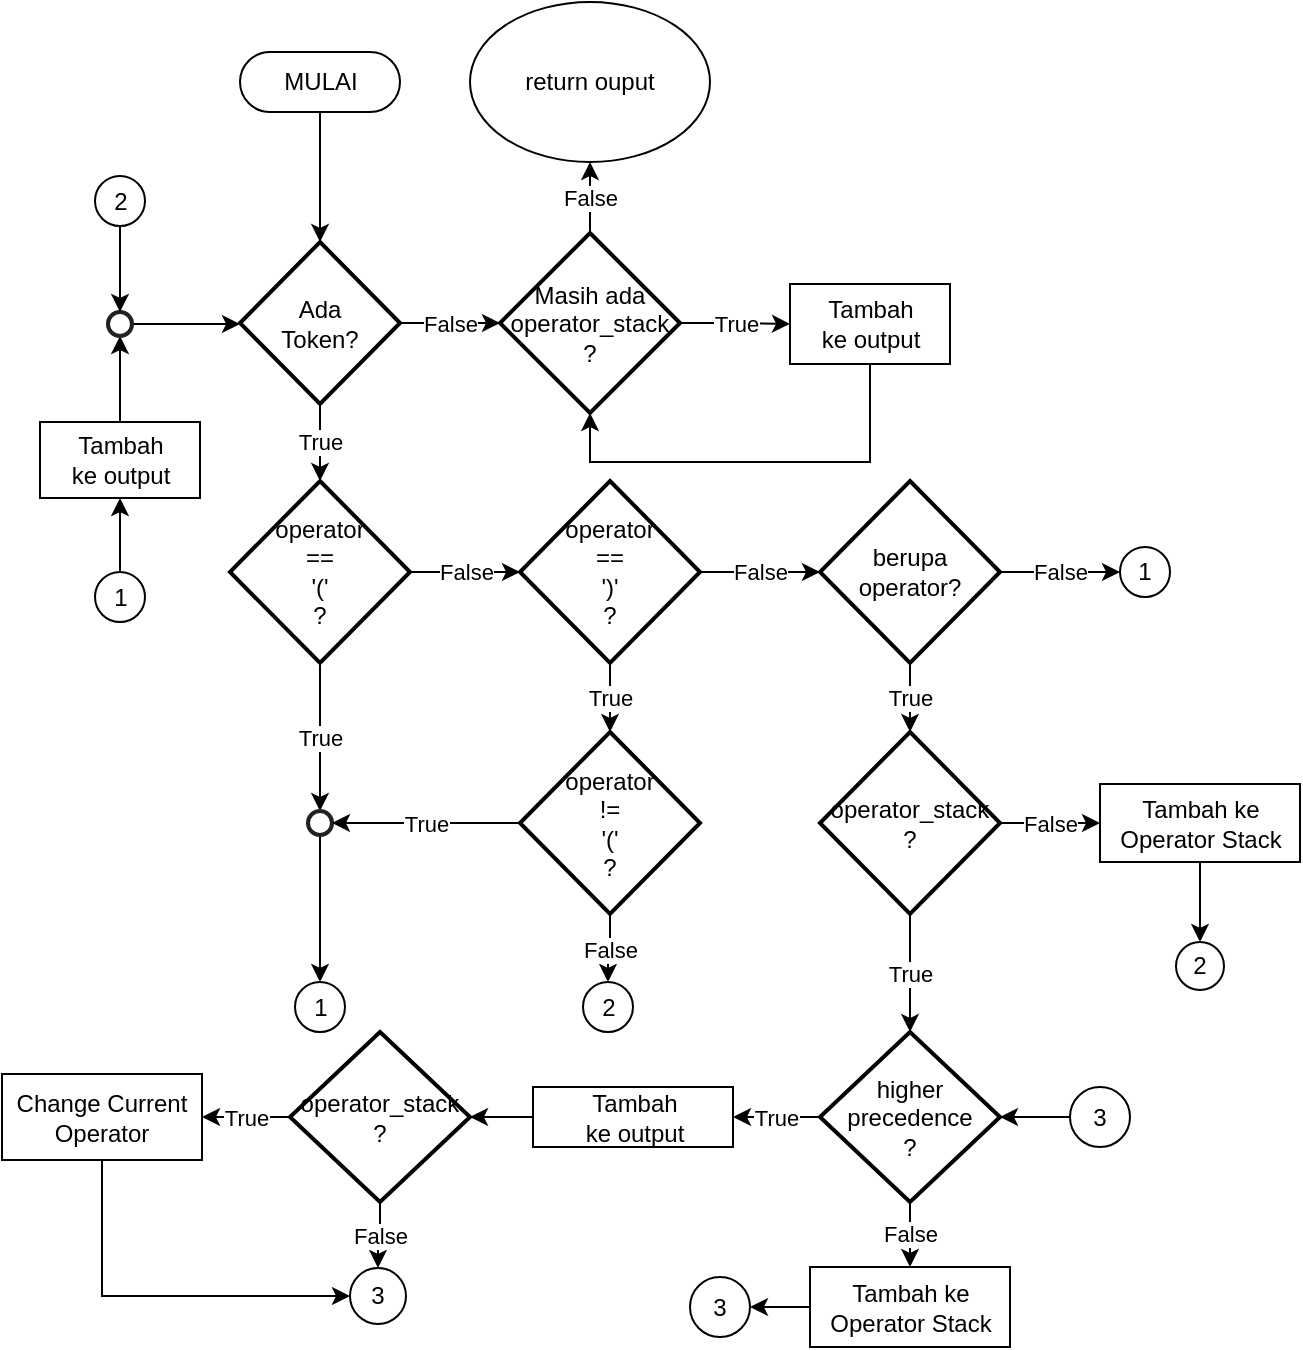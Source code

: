 <mxfile version="12.3.2" type="device" pages="1"><diagram id="5GMgLtVCVcQ8I-9JGGbz" name="Page-1"><mxGraphModel dx="654" dy="427" grid="1" gridSize="10" guides="1" tooltips="1" connect="1" arrows="1" fold="1" page="1" pageScale="1" pageWidth="850" pageHeight="1100" math="0" shadow="0"><root><mxCell id="0"/><mxCell id="1" parent="0"/><mxCell id="p58uhpqy6sqXop5txoMW-8" style="edgeStyle=orthogonalEdgeStyle;rounded=0;orthogonalLoop=1;jettySize=auto;html=1;" parent="1" source="p58uhpqy6sqXop5txoMW-1" target="p58uhpqy6sqXop5txoMW-4" edge="1"><mxGeometry relative="1" as="geometry"/></mxCell><mxCell id="p58uhpqy6sqXop5txoMW-1" value="MULAI" style="html=1;dashed=0;whitespace=wrap;shape=mxgraph.dfd.start" parent="1" vertex="1"><mxGeometry x="205" y="135" width="80" height="30" as="geometry"/></mxCell><mxCell id="MDD8sKewUv_YM_VjOiv2-9" value="False" style="edgeStyle=orthogonalEdgeStyle;rounded=0;orthogonalLoop=1;jettySize=auto;html=1;entryX=0;entryY=0.5;entryDx=0;entryDy=0;entryPerimeter=0;" parent="1" source="p58uhpqy6sqXop5txoMW-4" target="p58uhpqy6sqXop5txoMW-5" edge="1"><mxGeometry relative="1" as="geometry"/></mxCell><mxCell id="MDD8sKewUv_YM_VjOiv2-17" value="True" style="edgeStyle=orthogonalEdgeStyle;rounded=0;orthogonalLoop=1;jettySize=auto;html=1;" parent="1" source="p58uhpqy6sqXop5txoMW-4" target="p58uhpqy6sqXop5txoMW-18" edge="1"><mxGeometry relative="1" as="geometry"/></mxCell><mxCell id="p58uhpqy6sqXop5txoMW-4" value="Ada&lt;br&gt;Token?" style="strokeWidth=2;html=1;shape=mxgraph.flowchart.decision;whiteSpace=wrap;" parent="1" vertex="1"><mxGeometry x="205" y="230" width="80" height="81" as="geometry"/></mxCell><mxCell id="p58uhpqy6sqXop5txoMW-21" value="False" style="edgeStyle=orthogonalEdgeStyle;rounded=0;orthogonalLoop=1;jettySize=auto;html=1;" parent="1" source="p58uhpqy6sqXop5txoMW-18" target="p58uhpqy6sqXop5txoMW-20" edge="1"><mxGeometry relative="1" as="geometry"/></mxCell><mxCell id="p58uhpqy6sqXop5txoMW-59" value="True" style="edgeStyle=orthogonalEdgeStyle;rounded=0;orthogonalLoop=1;jettySize=auto;html=1;entryX=0.5;entryY=0;entryDx=0;entryDy=0;entryPerimeter=0;" parent="1" source="p58uhpqy6sqXop5txoMW-18" target="MDD8sKewUv_YM_VjOiv2-18" edge="1"><mxGeometry relative="1" as="geometry"><mxPoint x="245" y="510" as="targetPoint"/></mxGeometry></mxCell><mxCell id="p58uhpqy6sqXop5txoMW-18" value="operator&lt;br&gt;==&lt;br&gt;'('&lt;br&gt;?" style="strokeWidth=2;html=1;shape=mxgraph.flowchart.decision;whiteSpace=wrap;" parent="1" vertex="1"><mxGeometry x="200" y="349.5" width="90" height="91" as="geometry"/></mxCell><mxCell id="p58uhpqy6sqXop5txoMW-23" value="False" style="edgeStyle=orthogonalEdgeStyle;rounded=0;orthogonalLoop=1;jettySize=auto;html=1;" parent="1" source="p58uhpqy6sqXop5txoMW-20" target="p58uhpqy6sqXop5txoMW-22" edge="1"><mxGeometry relative="1" as="geometry"/></mxCell><mxCell id="p58uhpqy6sqXop5txoMW-25" value="True" style="edgeStyle=orthogonalEdgeStyle;rounded=0;orthogonalLoop=1;jettySize=auto;html=1;" parent="1" source="p58uhpqy6sqXop5txoMW-20" target="p58uhpqy6sqXop5txoMW-24" edge="1"><mxGeometry relative="1" as="geometry"/></mxCell><mxCell id="p58uhpqy6sqXop5txoMW-20" value="operator&lt;br&gt;==&lt;br&gt;')'&lt;br&gt;?" style="strokeWidth=2;html=1;shape=mxgraph.flowchart.decision;whiteSpace=wrap;" parent="1" vertex="1"><mxGeometry x="345" y="349.5" width="90" height="91" as="geometry"/></mxCell><mxCell id="p58uhpqy6sqXop5txoMW-70" value="False" style="edgeStyle=orthogonalEdgeStyle;rounded=0;orthogonalLoop=1;jettySize=auto;html=1;" parent="1" source="p58uhpqy6sqXop5txoMW-24" target="p58uhpqy6sqXop5txoMW-66" edge="1"><mxGeometry relative="1" as="geometry"><mxPoint x="390" y="650.5" as="targetPoint"/></mxGeometry></mxCell><mxCell id="p58uhpqy6sqXop5txoMW-24" value="operator&lt;br&gt;!=&lt;br&gt;'('&lt;br&gt;?" style="strokeWidth=2;html=1;shape=mxgraph.flowchart.decision;whiteSpace=wrap;" parent="1" vertex="1"><mxGeometry x="345" y="475" width="90" height="91" as="geometry"/></mxCell><mxCell id="p58uhpqy6sqXop5txoMW-27" value="True" style="edgeStyle=orthogonalEdgeStyle;rounded=0;orthogonalLoop=1;jettySize=auto;html=1;" parent="1" source="p58uhpqy6sqXop5txoMW-22" target="p58uhpqy6sqXop5txoMW-26" edge="1"><mxGeometry relative="1" as="geometry"/></mxCell><mxCell id="p58uhpqy6sqXop5txoMW-53" value="False" style="edgeStyle=orthogonalEdgeStyle;rounded=0;orthogonalLoop=1;jettySize=auto;html=1;entryX=0;entryY=0.5;entryDx=0;entryDy=0;" parent="1" source="p58uhpqy6sqXop5txoMW-22" target="MDD8sKewUv_YM_VjOiv2-23" edge="1"><mxGeometry relative="1" as="geometry"><mxPoint x="641.004" y="391.276" as="targetPoint"/></mxGeometry></mxCell><mxCell id="p58uhpqy6sqXop5txoMW-22" value="berupa&lt;br&gt;operator?" style="strokeWidth=2;html=1;shape=mxgraph.flowchart.decision;whiteSpace=wrap;" parent="1" vertex="1"><mxGeometry x="495" y="349.5" width="90" height="91" as="geometry"/></mxCell><mxCell id="p58uhpqy6sqXop5txoMW-29" value="True" style="edgeStyle=orthogonalEdgeStyle;rounded=0;orthogonalLoop=1;jettySize=auto;html=1;" parent="1" source="p58uhpqy6sqXop5txoMW-26" target="p58uhpqy6sqXop5txoMW-28" edge="1"><mxGeometry relative="1" as="geometry"/></mxCell><mxCell id="p58uhpqy6sqXop5txoMW-73" value="False" style="edgeStyle=orthogonalEdgeStyle;rounded=0;orthogonalLoop=1;jettySize=auto;html=1;" parent="1" source="p58uhpqy6sqXop5txoMW-26" target="p58uhpqy6sqXop5txoMW-71" edge="1"><mxGeometry relative="1" as="geometry"/></mxCell><mxCell id="p58uhpqy6sqXop5txoMW-26" value="operator_stack&lt;br&gt;?" style="strokeWidth=2;html=1;shape=mxgraph.flowchart.decision;whiteSpace=wrap;" parent="1" vertex="1"><mxGeometry x="495" y="475" width="90" height="91" as="geometry"/></mxCell><mxCell id="p58uhpqy6sqXop5txoMW-89" value="True" style="edgeStyle=orthogonalEdgeStyle;rounded=0;orthogonalLoop=1;jettySize=auto;html=1;" parent="1" source="p58uhpqy6sqXop5txoMW-28" target="p58uhpqy6sqXop5txoMW-88" edge="1"><mxGeometry relative="1" as="geometry"/></mxCell><mxCell id="MDD8sKewUv_YM_VjOiv2-13" value="False" style="edgeStyle=orthogonalEdgeStyle;rounded=0;orthogonalLoop=1;jettySize=auto;html=1;" parent="1" source="p58uhpqy6sqXop5txoMW-28" target="p58uhpqy6sqXop5txoMW-79" edge="1"><mxGeometry relative="1" as="geometry"/></mxCell><mxCell id="p58uhpqy6sqXop5txoMW-28" value="higher precedence&lt;br&gt;?" style="strokeWidth=2;html=1;shape=mxgraph.flowchart.decision;whiteSpace=wrap;" parent="1" vertex="1"><mxGeometry x="495" y="625" width="90" height="85" as="geometry"/></mxCell><mxCell id="p58uhpqy6sqXop5txoMW-36" value="False" style="edgeStyle=orthogonalEdgeStyle;rounded=0;orthogonalLoop=1;jettySize=auto;html=1;" parent="1" source="p58uhpqy6sqXop5txoMW-5" target="p58uhpqy6sqXop5txoMW-35" edge="1"><mxGeometry relative="1" as="geometry"/></mxCell><mxCell id="MDD8sKewUv_YM_VjOiv2-10" value="True" style="edgeStyle=orthogonalEdgeStyle;rounded=0;orthogonalLoop=1;jettySize=auto;html=1;exitX=1;exitY=0.5;exitDx=0;exitDy=0;exitPerimeter=0;entryX=0;entryY=0.5;entryDx=0;entryDy=0;" parent="1" source="p58uhpqy6sqXop5txoMW-5" target="p58uhpqy6sqXop5txoMW-13" edge="1"><mxGeometry relative="1" as="geometry"/></mxCell><mxCell id="p58uhpqy6sqXop5txoMW-5" value="Masih ada&lt;br&gt;operator_stack&lt;br&gt;?" style="strokeWidth=2;html=1;shape=mxgraph.flowchart.decision;whiteSpace=wrap;" parent="1" vertex="1"><mxGeometry x="335" y="225.5" width="90" height="90" as="geometry"/></mxCell><mxCell id="p58uhpqy6sqXop5txoMW-34" style="edgeStyle=orthogonalEdgeStyle;rounded=0;orthogonalLoop=1;jettySize=auto;html=1;entryX=0.5;entryY=1;entryDx=0;entryDy=0;entryPerimeter=0;exitX=0.5;exitY=1;exitDx=0;exitDy=0;" parent="1" source="p58uhpqy6sqXop5txoMW-13" target="p58uhpqy6sqXop5txoMW-5" edge="1"><mxGeometry relative="1" as="geometry"><Array as="points"><mxPoint x="520" y="340"/><mxPoint x="380" y="340"/></Array></mxGeometry></mxCell><mxCell id="p58uhpqy6sqXop5txoMW-13" value="Tambah&lt;br&gt;ke output" style="html=1;dashed=0;whitespace=wrap;" parent="1" vertex="1"><mxGeometry x="480" y="251" width="80" height="40" as="geometry"/></mxCell><mxCell id="p58uhpqy6sqXop5txoMW-35" value="return ouput" style="ellipse;whiteSpace=wrap;html=1;" parent="1" vertex="1"><mxGeometry x="320" y="110" width="120" height="80" as="geometry"/></mxCell><mxCell id="p58uhpqy6sqXop5txoMW-52" value="" style="edgeStyle=orthogonalEdgeStyle;rounded=0;orthogonalLoop=1;jettySize=auto;html=1;entryX=0.5;entryY=1;entryDx=0;entryDy=0;exitX=0.5;exitY=0;exitDx=0;exitDy=0;" parent="1" source="MDD8sKewUv_YM_VjOiv2-24" target="p58uhpqy6sqXop5txoMW-50" edge="1"><mxGeometry relative="1" as="geometry"><mxPoint x="143" y="405" as="targetPoint"/><mxPoint x="145" y="400.5" as="sourcePoint"/></mxGeometry></mxCell><mxCell id="p58uhpqy6sqXop5txoMW-54" value="" style="edgeStyle=orthogonalEdgeStyle;rounded=0;orthogonalLoop=1;jettySize=auto;html=1;entryX=0.5;entryY=1;entryDx=0;entryDy=0;entryPerimeter=0;exitX=0.5;exitY=0;exitDx=0;exitDy=0;" parent="1" source="p58uhpqy6sqXop5txoMW-50" target="MDD8sKewUv_YM_VjOiv2-1" edge="1"><mxGeometry relative="1" as="geometry"><Array as="points"><mxPoint x="143" y="345"/><mxPoint x="145" y="345"/></Array></mxGeometry></mxCell><mxCell id="p58uhpqy6sqXop5txoMW-50" value="Tambah&lt;br&gt;ke output" style="html=1;dashed=0;whitespace=wrap;" parent="1" vertex="1"><mxGeometry x="105" y="320" width="80" height="38" as="geometry"/></mxCell><mxCell id="p58uhpqy6sqXop5txoMW-55" value="1" style="ellipse;whiteSpace=wrap;html=1;aspect=fixed;" parent="1" vertex="1"><mxGeometry x="232.5" y="600" width="25" height="25" as="geometry"/></mxCell><mxCell id="p58uhpqy6sqXop5txoMW-66" value="2" style="ellipse;whiteSpace=wrap;html=1;aspect=fixed;" parent="1" vertex="1"><mxGeometry x="376.5" y="600" width="25" height="25" as="geometry"/></mxCell><mxCell id="p58uhpqy6sqXop5txoMW-68" value="" style="edgeStyle=orthogonalEdgeStyle;rounded=0;orthogonalLoop=1;jettySize=auto;html=1;exitX=1;exitY=0.5;exitDx=0;exitDy=0;exitPerimeter=0;" parent="1" source="MDD8sKewUv_YM_VjOiv2-1" target="p58uhpqy6sqXop5txoMW-4" edge="1"><mxGeometry relative="1" as="geometry"><Array as="points"><mxPoint x="154" y="271"/><mxPoint x="154" y="271"/></Array></mxGeometry></mxCell><mxCell id="p58uhpqy6sqXop5txoMW-67" value="2" style="ellipse;whiteSpace=wrap;html=1;aspect=fixed;" parent="1" vertex="1"><mxGeometry x="132.5" y="197" width="25" height="25" as="geometry"/></mxCell><mxCell id="p58uhpqy6sqXop5txoMW-78" value="" style="edgeStyle=orthogonalEdgeStyle;rounded=0;orthogonalLoop=1;jettySize=auto;html=1;" parent="1" source="p58uhpqy6sqXop5txoMW-71" target="p58uhpqy6sqXop5txoMW-72" edge="1"><mxGeometry relative="1" as="geometry"><mxPoint x="695" y="625.5" as="targetPoint"/></mxGeometry></mxCell><mxCell id="p58uhpqy6sqXop5txoMW-71" value="Tambah ke&lt;br&gt;Operator Stack" style="html=1;dashed=0;whitespace=wrap;" parent="1" vertex="1"><mxGeometry x="635" y="501" width="100" height="39" as="geometry"/></mxCell><mxCell id="p58uhpqy6sqXop5txoMW-72" value="2" style="ellipse;whiteSpace=wrap;html=1;aspect=fixed;" parent="1" vertex="1"><mxGeometry x="673" y="580" width="24" height="24" as="geometry"/></mxCell><mxCell id="p58uhpqy6sqXop5txoMW-94" value="" style="edgeStyle=orthogonalEdgeStyle;rounded=0;orthogonalLoop=1;jettySize=auto;html=1;" parent="1" source="p58uhpqy6sqXop5txoMW-79" target="p58uhpqy6sqXop5txoMW-93" edge="1"><mxGeometry relative="1" as="geometry"/></mxCell><mxCell id="p58uhpqy6sqXop5txoMW-79" value="Tambah ke&lt;br&gt;Operator Stack" style="html=1;dashed=0;whitespace=wrap;" parent="1" vertex="1"><mxGeometry x="490" y="742.5" width="100" height="40" as="geometry"/></mxCell><mxCell id="p58uhpqy6sqXop5txoMW-97" value="" style="edgeStyle=orthogonalEdgeStyle;rounded=0;orthogonalLoop=1;jettySize=auto;html=1;" parent="1" source="p58uhpqy6sqXop5txoMW-88" target="p58uhpqy6sqXop5txoMW-96" edge="1"><mxGeometry relative="1" as="geometry"/></mxCell><mxCell id="p58uhpqy6sqXop5txoMW-88" value="Tambah&lt;br&gt;ke output" style="html=1;dashed=0;whitespace=wrap;" parent="1" vertex="1"><mxGeometry x="351.5" y="652.5" width="100" height="30" as="geometry"/></mxCell><mxCell id="p58uhpqy6sqXop5txoMW-95" value="" style="edgeStyle=orthogonalEdgeStyle;rounded=0;orthogonalLoop=1;jettySize=auto;html=1;" parent="1" source="p58uhpqy6sqXop5txoMW-90" target="p58uhpqy6sqXop5txoMW-28" edge="1"><mxGeometry relative="1" as="geometry"/></mxCell><mxCell id="p58uhpqy6sqXop5txoMW-90" value="3" style="ellipse;whiteSpace=wrap;html=1;aspect=fixed;" parent="1" vertex="1"><mxGeometry x="620" y="652.5" width="30" height="30" as="geometry"/></mxCell><mxCell id="p58uhpqy6sqXop5txoMW-91" value="3" style="ellipse;whiteSpace=wrap;html=1;aspect=fixed;" parent="1" vertex="1"><mxGeometry x="260" y="743" width="28" height="28" as="geometry"/></mxCell><mxCell id="p58uhpqy6sqXop5txoMW-93" value="3" style="ellipse;whiteSpace=wrap;html=1;aspect=fixed;" parent="1" vertex="1"><mxGeometry x="430" y="747.5" width="30" height="30" as="geometry"/></mxCell><mxCell id="p58uhpqy6sqXop5txoMW-99" value="True" style="edgeStyle=orthogonalEdgeStyle;rounded=0;orthogonalLoop=1;jettySize=auto;html=1;" parent="1" source="p58uhpqy6sqXop5txoMW-96" target="p58uhpqy6sqXop5txoMW-98" edge="1"><mxGeometry relative="1" as="geometry"/></mxCell><mxCell id="p58uhpqy6sqXop5txoMW-100" value="False" style="edgeStyle=orthogonalEdgeStyle;rounded=0;orthogonalLoop=1;jettySize=auto;html=1;" parent="1" source="p58uhpqy6sqXop5txoMW-96" target="p58uhpqy6sqXop5txoMW-91" edge="1"><mxGeometry relative="1" as="geometry"/></mxCell><mxCell id="p58uhpqy6sqXop5txoMW-96" value="operator_stack&lt;br&gt;?" style="strokeWidth=2;html=1;shape=mxgraph.flowchart.decision;whiteSpace=wrap;" parent="1" vertex="1"><mxGeometry x="230" y="625" width="90" height="85" as="geometry"/></mxCell><mxCell id="vYvAR-VzaUls05Y0aslN-1" style="edgeStyle=orthogonalEdgeStyle;rounded=0;orthogonalLoop=1;jettySize=auto;html=1;entryX=0;entryY=0.5;entryDx=0;entryDy=0;exitX=0.5;exitY=1;exitDx=0;exitDy=0;" edge="1" parent="1" source="p58uhpqy6sqXop5txoMW-98" target="p58uhpqy6sqXop5txoMW-91"><mxGeometry relative="1" as="geometry"/></mxCell><mxCell id="p58uhpqy6sqXop5txoMW-98" value="Change Current Operator" style="rounded=0;whiteSpace=wrap;html=1;" parent="1" vertex="1"><mxGeometry x="86" y="646" width="100" height="43" as="geometry"/></mxCell><mxCell id="MDD8sKewUv_YM_VjOiv2-1" value="" style="html=1;verticalLabelPosition=bottom;labelBackgroundColor=#ffffff;verticalAlign=top;shadow=0;dashed=0;strokeWidth=2;shape=mxgraph.ios7.misc.circle;strokeColor=#222222;fillColor=none;" parent="1" vertex="1"><mxGeometry x="139" y="265" width="12" height="12" as="geometry"/></mxCell><mxCell id="MDD8sKewUv_YM_VjOiv2-2" value="" style="edgeStyle=orthogonalEdgeStyle;rounded=0;orthogonalLoop=1;jettySize=auto;html=1;exitX=0.5;exitY=1;exitDx=0;exitDy=0;" parent="1" source="p58uhpqy6sqXop5txoMW-67" target="MDD8sKewUv_YM_VjOiv2-1" edge="1"><mxGeometry relative="1" as="geometry"><Array as="points"><mxPoint x="145" y="240"/><mxPoint x="145" y="240"/></Array><mxPoint x="145.167" y="206.167" as="sourcePoint"/><mxPoint x="253.0" y="271.167" as="targetPoint"/></mxGeometry></mxCell><mxCell id="MDD8sKewUv_YM_VjOiv2-22" style="edgeStyle=orthogonalEdgeStyle;rounded=0;orthogonalLoop=1;jettySize=auto;html=1;entryX=0.5;entryY=0;entryDx=0;entryDy=0;" parent="1" source="MDD8sKewUv_YM_VjOiv2-18" target="p58uhpqy6sqXop5txoMW-55" edge="1"><mxGeometry relative="1" as="geometry"/></mxCell><mxCell id="MDD8sKewUv_YM_VjOiv2-18" value="" style="html=1;verticalLabelPosition=bottom;labelBackgroundColor=#ffffff;verticalAlign=top;shadow=0;dashed=0;strokeWidth=2;shape=mxgraph.ios7.misc.circle;strokeColor=#222222;fillColor=none;" parent="1" vertex="1"><mxGeometry x="239" y="514.5" width="12" height="12" as="geometry"/></mxCell><mxCell id="MDD8sKewUv_YM_VjOiv2-19" value="True" style="edgeStyle=orthogonalEdgeStyle;rounded=0;orthogonalLoop=1;jettySize=auto;html=1;" parent="1" source="p58uhpqy6sqXop5txoMW-24" target="MDD8sKewUv_YM_VjOiv2-18" edge="1"><mxGeometry relative="1" as="geometry"><mxPoint x="230" y="605" as="targetPoint"/><mxPoint x="345" y="520.241" as="sourcePoint"/></mxGeometry></mxCell><mxCell id="MDD8sKewUv_YM_VjOiv2-23" value="1" style="ellipse;whiteSpace=wrap;html=1;aspect=fixed;" parent="1" vertex="1"><mxGeometry x="645" y="382.5" width="25" height="25" as="geometry"/></mxCell><mxCell id="MDD8sKewUv_YM_VjOiv2-24" value="1" style="ellipse;whiteSpace=wrap;html=1;aspect=fixed;" parent="1" vertex="1"><mxGeometry x="132.5" y="395" width="25" height="25" as="geometry"/></mxCell></root></mxGraphModel></diagram></mxfile>